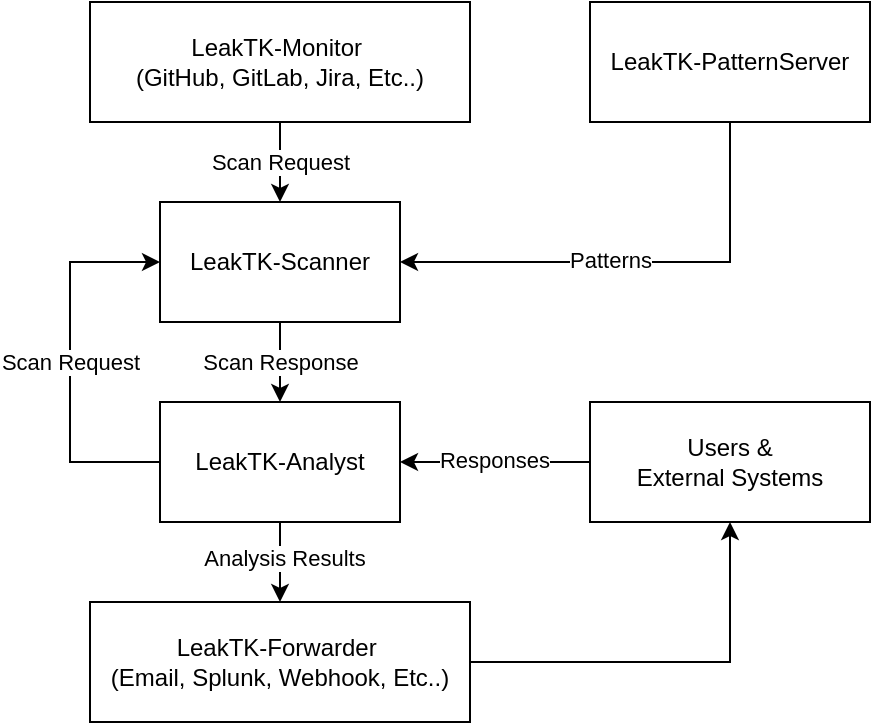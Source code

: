 <mxfile version="26.2.13">
  <diagram id="wa_p4A_vp_m2z748Xil9" name="Page-1">
    <mxGraphModel dx="1428" dy="759" grid="1" gridSize="10" guides="1" tooltips="1" connect="1" arrows="1" fold="1" page="1" pageScale="1" pageWidth="850" pageHeight="1100" math="0" shadow="0">
      <root>
        <mxCell id="0" />
        <mxCell id="1" parent="0" />
        <mxCell id="7JvirAZWeiCpIkFWJVq3-3" value="Scan Request" style="edgeStyle=orthogonalEdgeStyle;rounded=0;orthogonalLoop=1;jettySize=auto;html=1;exitX=0.5;exitY=1;exitDx=0;exitDy=0;entryX=0.5;entryY=0;entryDx=0;entryDy=0;" parent="1" source="7JvirAZWeiCpIkFWJVq3-1" target="7JvirAZWeiCpIkFWJVq3-2" edge="1">
          <mxGeometry relative="1" as="geometry" />
        </mxCell>
        <mxCell id="7JvirAZWeiCpIkFWJVq3-1" value="LeakTK-Monitor&amp;nbsp;&lt;div&gt;(GitHub, GitLab, Jira, Etc..)&lt;/div&gt;" style="rounded=0;whiteSpace=wrap;html=1;" parent="1" vertex="1">
          <mxGeometry x="70" y="40" width="190" height="60" as="geometry" />
        </mxCell>
        <mxCell id="TAEPjFpnTW_wvItJaBC--4" style="edgeStyle=orthogonalEdgeStyle;rounded=0;orthogonalLoop=1;jettySize=auto;html=1;exitX=1;exitY=0.5;exitDx=0;exitDy=0;entryX=1;entryY=0.5;entryDx=0;entryDy=0;" parent="1" source="7JvirAZWeiCpIkFWJVq3-2" target="7JvirAZWeiCpIkFWJVq3-2" edge="1">
          <mxGeometry relative="1" as="geometry" />
        </mxCell>
        <mxCell id="TAEPjFpnTW_wvItJaBC--5" style="edgeStyle=orthogonalEdgeStyle;rounded=0;orthogonalLoop=1;jettySize=auto;html=1;exitX=0.5;exitY=1;exitDx=0;exitDy=0;entryX=1;entryY=0.5;entryDx=0;entryDy=0;" parent="1" source="7JvirAZWeiCpIkFWJVq3-4" target="7JvirAZWeiCpIkFWJVq3-2" edge="1">
          <mxGeometry relative="1" as="geometry" />
        </mxCell>
        <mxCell id="TAEPjFpnTW_wvItJaBC--6" value="Patterns" style="edgeLabel;html=1;align=center;verticalAlign=middle;resizable=0;points=[];" parent="TAEPjFpnTW_wvItJaBC--5" vertex="1" connectable="0">
          <mxGeometry x="0.106" y="-1" relative="1" as="geometry">
            <mxPoint as="offset" />
          </mxGeometry>
        </mxCell>
        <mxCell id="TAEPjFpnTW_wvItJaBC--8" value="Scan Response" style="edgeStyle=orthogonalEdgeStyle;rounded=0;orthogonalLoop=1;jettySize=auto;html=1;exitX=0.5;exitY=1;exitDx=0;exitDy=0;entryX=0.5;entryY=0;entryDx=0;entryDy=0;" parent="1" source="7JvirAZWeiCpIkFWJVq3-2" target="TAEPjFpnTW_wvItJaBC--7" edge="1">
          <mxGeometry relative="1" as="geometry" />
        </mxCell>
        <mxCell id="7JvirAZWeiCpIkFWJVq3-2" value="LeakTK-Scanner" style="rounded=0;whiteSpace=wrap;html=1;" parent="1" vertex="1">
          <mxGeometry x="105" y="140" width="120" height="60" as="geometry" />
        </mxCell>
        <mxCell id="7JvirAZWeiCpIkFWJVq3-4" value="LeakTK-PatternServer" style="rounded=0;whiteSpace=wrap;html=1;" parent="1" vertex="1">
          <mxGeometry x="320" y="40" width="140" height="60" as="geometry" />
        </mxCell>
        <mxCell id="TAEPjFpnTW_wvItJaBC--13" style="edgeStyle=orthogonalEdgeStyle;rounded=0;orthogonalLoop=1;jettySize=auto;html=1;exitX=1;exitY=0.5;exitDx=0;exitDy=0;entryX=0.5;entryY=1;entryDx=0;entryDy=0;" parent="1" source="7JvirAZWeiCpIkFWJVq3-14" target="TAEPjFpnTW_wvItJaBC--12" edge="1">
          <mxGeometry relative="1" as="geometry" />
        </mxCell>
        <mxCell id="7JvirAZWeiCpIkFWJVq3-14" value="LeakTK-Forwarder&amp;nbsp;&lt;div&gt;(Email, Splunk, Webhook, Etc..)&lt;/div&gt;" style="rounded=0;whiteSpace=wrap;html=1;" parent="1" vertex="1">
          <mxGeometry x="70" y="340" width="190" height="60" as="geometry" />
        </mxCell>
        <mxCell id="TAEPjFpnTW_wvItJaBC--10" style="edgeStyle=orthogonalEdgeStyle;rounded=0;orthogonalLoop=1;jettySize=auto;html=1;exitX=0.5;exitY=1;exitDx=0;exitDy=0;" parent="1" source="TAEPjFpnTW_wvItJaBC--7" target="7JvirAZWeiCpIkFWJVq3-14" edge="1">
          <mxGeometry relative="1" as="geometry" />
        </mxCell>
        <mxCell id="TAEPjFpnTW_wvItJaBC--11" value="Analysis Results" style="edgeLabel;html=1;align=center;verticalAlign=middle;resizable=0;points=[];" parent="TAEPjFpnTW_wvItJaBC--10" vertex="1" connectable="0">
          <mxGeometry x="-0.1" y="2" relative="1" as="geometry">
            <mxPoint as="offset" />
          </mxGeometry>
        </mxCell>
        <mxCell id="TAEPjFpnTW_wvItJaBC--14" value="Scan Request" style="edgeStyle=orthogonalEdgeStyle;rounded=0;orthogonalLoop=1;jettySize=auto;html=1;exitX=0;exitY=0.5;exitDx=0;exitDy=0;entryX=0;entryY=0.5;entryDx=0;entryDy=0;" parent="1" source="TAEPjFpnTW_wvItJaBC--7" target="7JvirAZWeiCpIkFWJVq3-2" edge="1">
          <mxGeometry relative="1" as="geometry">
            <Array as="points">
              <mxPoint x="60" y="270" />
              <mxPoint x="60" y="170" />
            </Array>
          </mxGeometry>
        </mxCell>
        <mxCell id="TAEPjFpnTW_wvItJaBC--7" value="LeakTK-Analyst" style="rounded=0;whiteSpace=wrap;html=1;" parent="1" vertex="1">
          <mxGeometry x="105" y="240" width="120" height="60" as="geometry" />
        </mxCell>
        <mxCell id="TAEPjFpnTW_wvItJaBC--15" style="edgeStyle=orthogonalEdgeStyle;rounded=0;orthogonalLoop=1;jettySize=auto;html=1;exitX=0;exitY=0.5;exitDx=0;exitDy=0;entryX=1;entryY=0.5;entryDx=0;entryDy=0;" parent="1" source="TAEPjFpnTW_wvItJaBC--12" target="TAEPjFpnTW_wvItJaBC--7" edge="1">
          <mxGeometry relative="1" as="geometry" />
        </mxCell>
        <mxCell id="TAEPjFpnTW_wvItJaBC--16" value="Responses" style="edgeLabel;html=1;align=center;verticalAlign=middle;resizable=0;points=[];" parent="TAEPjFpnTW_wvItJaBC--15" vertex="1" connectable="0">
          <mxGeometry x="0.011" y="-1" relative="1" as="geometry">
            <mxPoint as="offset" />
          </mxGeometry>
        </mxCell>
        <mxCell id="TAEPjFpnTW_wvItJaBC--12" value="Users &amp;amp;&lt;div&gt;External Systems&lt;/div&gt;" style="rounded=0;whiteSpace=wrap;html=1;" parent="1" vertex="1">
          <mxGeometry x="320" y="240" width="140" height="60" as="geometry" />
        </mxCell>
      </root>
    </mxGraphModel>
  </diagram>
</mxfile>
